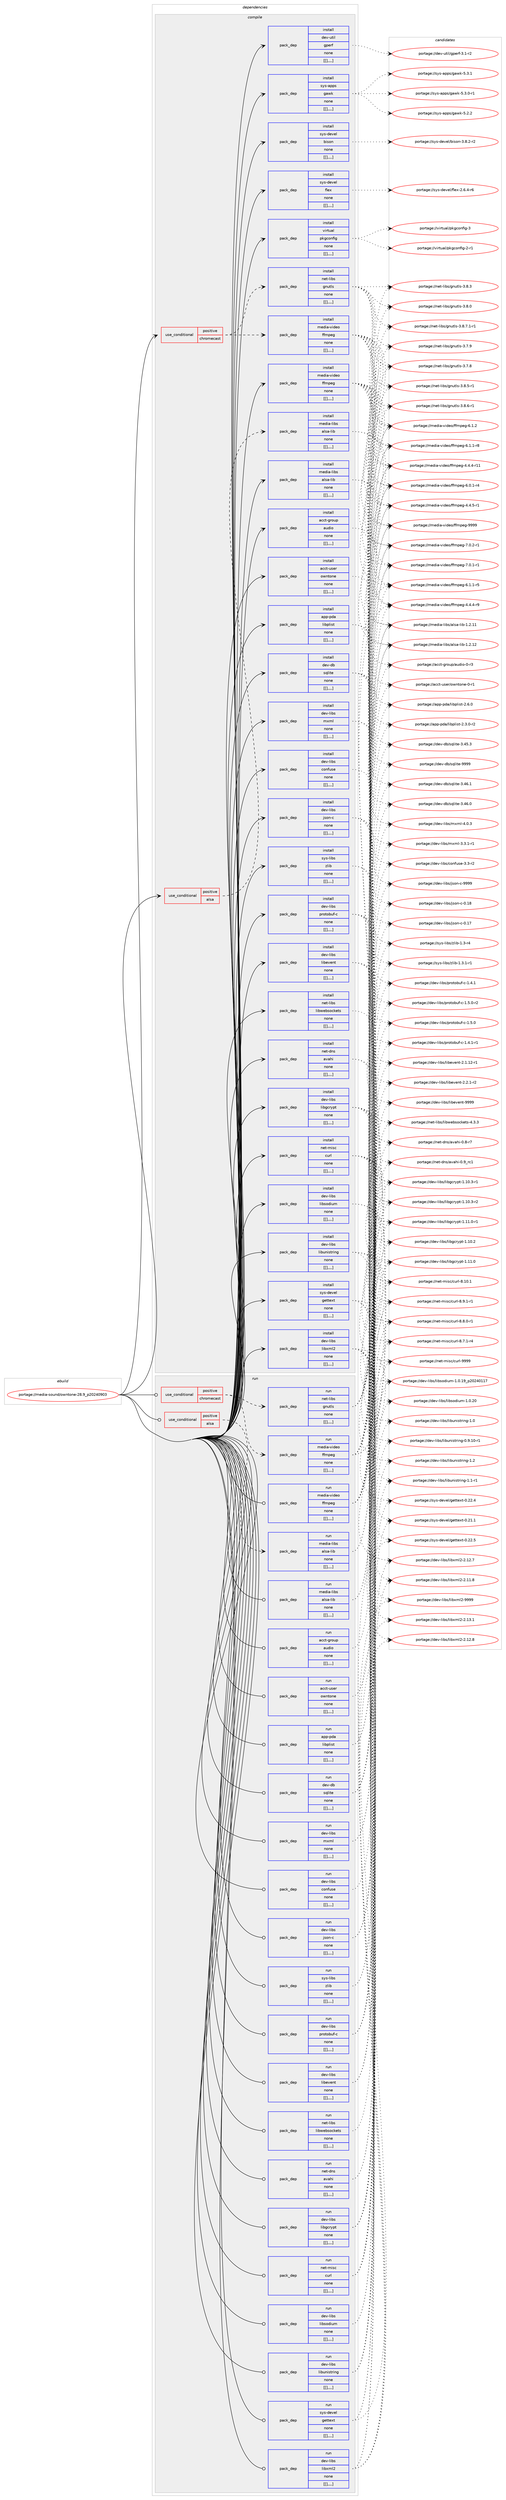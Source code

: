 digraph prolog {

# *************
# Graph options
# *************

newrank=true;
concentrate=true;
compound=true;
graph [rankdir=LR,fontname=Helvetica,fontsize=10,ranksep=1.5];#, ranksep=2.5, nodesep=0.2];
edge  [arrowhead=vee];
node  [fontname=Helvetica,fontsize=10];

# **********
# The ebuild
# **********

subgraph cluster_leftcol {
color=gray;
label=<<i>ebuild</i>>;
id [label="portage://media-sound/owntone-28.9_p20240903", color=red, width=4, href="../media-sound/owntone-28.9_p20240903.svg"];
}

# ****************
# The dependencies
# ****************

subgraph cluster_midcol {
color=gray;
label=<<i>dependencies</i>>;
subgraph cluster_compile {
fillcolor="#eeeeee";
style=filled;
label=<<i>compile</i>>;
subgraph cond86777 {
dependency340855 [label=<<TABLE BORDER="0" CELLBORDER="1" CELLSPACING="0" CELLPADDING="4"><TR><TD ROWSPAN="3" CELLPADDING="10">use_conditional</TD></TR><TR><TD>positive</TD></TR><TR><TD>alsa</TD></TR></TABLE>>, shape=none, color=red];
subgraph pack251339 {
dependency340879 [label=<<TABLE BORDER="0" CELLBORDER="1" CELLSPACING="0" CELLPADDING="4" WIDTH="220"><TR><TD ROWSPAN="6" CELLPADDING="30">pack_dep</TD></TR><TR><TD WIDTH="110">install</TD></TR><TR><TD>media-libs</TD></TR><TR><TD>alsa-lib</TD></TR><TR><TD>none</TD></TR><TR><TD>[[],,,,]</TD></TR></TABLE>>, shape=none, color=blue];
}
dependency340855:e -> dependency340879:w [weight=20,style="dashed",arrowhead="vee"];
}
id:e -> dependency340855:w [weight=20,style="solid",arrowhead="vee"];
subgraph cond86798 {
dependency340938 [label=<<TABLE BORDER="0" CELLBORDER="1" CELLSPACING="0" CELLPADDING="4"><TR><TD ROWSPAN="3" CELLPADDING="10">use_conditional</TD></TR><TR><TD>positive</TD></TR><TR><TD>chromecast</TD></TR></TABLE>>, shape=none, color=red];
subgraph pack251408 {
dependency340961 [label=<<TABLE BORDER="0" CELLBORDER="1" CELLSPACING="0" CELLPADDING="4" WIDTH="220"><TR><TD ROWSPAN="6" CELLPADDING="30">pack_dep</TD></TR><TR><TD WIDTH="110">install</TD></TR><TR><TD>net-libs</TD></TR><TR><TD>gnutls</TD></TR><TR><TD>none</TD></TR><TR><TD>[[],,,,]</TD></TR></TABLE>>, shape=none, color=blue];
}
dependency340938:e -> dependency340961:w [weight=20,style="dashed",arrowhead="vee"];
subgraph pack251411 {
dependency340984 [label=<<TABLE BORDER="0" CELLBORDER="1" CELLSPACING="0" CELLPADDING="4" WIDTH="220"><TR><TD ROWSPAN="6" CELLPADDING="30">pack_dep</TD></TR><TR><TD WIDTH="110">install</TD></TR><TR><TD>media-video</TD></TR><TR><TD>ffmpeg</TD></TR><TR><TD>none</TD></TR><TR><TD>[[],,,,]</TD></TR></TABLE>>, shape=none, color=blue];
}
dependency340938:e -> dependency340984:w [weight=20,style="dashed",arrowhead="vee"];
}
id:e -> dependency340938:w [weight=20,style="solid",arrowhead="vee"];
subgraph pack251430 {
dependency341087 [label=<<TABLE BORDER="0" CELLBORDER="1" CELLSPACING="0" CELLPADDING="4" WIDTH="220"><TR><TD ROWSPAN="6" CELLPADDING="30">pack_dep</TD></TR><TR><TD WIDTH="110">install</TD></TR><TR><TD>acct-group</TD></TR><TR><TD>audio</TD></TR><TR><TD>none</TD></TR><TR><TD>[[],,,,]</TD></TR></TABLE>>, shape=none, color=blue];
}
id:e -> dependency341087:w [weight=20,style="solid",arrowhead="vee"];
subgraph pack251523 {
dependency341111 [label=<<TABLE BORDER="0" CELLBORDER="1" CELLSPACING="0" CELLPADDING="4" WIDTH="220"><TR><TD ROWSPAN="6" CELLPADDING="30">pack_dep</TD></TR><TR><TD WIDTH="110">install</TD></TR><TR><TD>acct-user</TD></TR><TR><TD>owntone</TD></TR><TR><TD>none</TD></TR><TR><TD>[[],,,,]</TD></TR></TABLE>>, shape=none, color=blue];
}
id:e -> dependency341111:w [weight=20,style="solid",arrowhead="vee"];
subgraph pack251540 {
dependency341154 [label=<<TABLE BORDER="0" CELLBORDER="1" CELLSPACING="0" CELLPADDING="4" WIDTH="220"><TR><TD ROWSPAN="6" CELLPADDING="30">pack_dep</TD></TR><TR><TD WIDTH="110">install</TD></TR><TR><TD>app-pda</TD></TR><TR><TD>libplist</TD></TR><TR><TD>none</TD></TR><TR><TD>[[],,,,]</TD></TR></TABLE>>, shape=none, color=blue];
}
id:e -> dependency341154:w [weight=20,style="solid",arrowhead="vee"];
subgraph pack251603 {
dependency341239 [label=<<TABLE BORDER="0" CELLBORDER="1" CELLSPACING="0" CELLPADDING="4" WIDTH="220"><TR><TD ROWSPAN="6" CELLPADDING="30">pack_dep</TD></TR><TR><TD WIDTH="110">install</TD></TR><TR><TD>dev-db</TD></TR><TR><TD>sqlite</TD></TR><TR><TD>none</TD></TR><TR><TD>[[],,,,]</TD></TR></TABLE>>, shape=none, color=blue];
}
id:e -> dependency341239:w [weight=20,style="solid",arrowhead="vee"];
subgraph pack251620 {
dependency341244 [label=<<TABLE BORDER="0" CELLBORDER="1" CELLSPACING="0" CELLPADDING="4" WIDTH="220"><TR><TD ROWSPAN="6" CELLPADDING="30">pack_dep</TD></TR><TR><TD WIDTH="110">install</TD></TR><TR><TD>dev-libs</TD></TR><TR><TD>confuse</TD></TR><TR><TD>none</TD></TR><TR><TD>[[],,,,]</TD></TR></TABLE>>, shape=none, color=blue];
}
id:e -> dependency341244:w [weight=20,style="solid",arrowhead="vee"];
subgraph pack251637 {
dependency341266 [label=<<TABLE BORDER="0" CELLBORDER="1" CELLSPACING="0" CELLPADDING="4" WIDTH="220"><TR><TD ROWSPAN="6" CELLPADDING="30">pack_dep</TD></TR><TR><TD WIDTH="110">install</TD></TR><TR><TD>dev-libs</TD></TR><TR><TD>json-c</TD></TR><TR><TD>none</TD></TR><TR><TD>[[],,,,]</TD></TR></TABLE>>, shape=none, color=blue];
}
id:e -> dependency341266:w [weight=20,style="solid",arrowhead="vee"];
subgraph pack251664 {
dependency341301 [label=<<TABLE BORDER="0" CELLBORDER="1" CELLSPACING="0" CELLPADDING="4" WIDTH="220"><TR><TD ROWSPAN="6" CELLPADDING="30">pack_dep</TD></TR><TR><TD WIDTH="110">install</TD></TR><TR><TD>dev-libs</TD></TR><TR><TD>libevent</TD></TR><TR><TD>none</TD></TR><TR><TD>[[],,,,]</TD></TR></TABLE>>, shape=none, color=blue];
}
id:e -> dependency341301:w [weight=20,style="solid",arrowhead="vee"];
subgraph pack251682 {
dependency341353 [label=<<TABLE BORDER="0" CELLBORDER="1" CELLSPACING="0" CELLPADDING="4" WIDTH="220"><TR><TD ROWSPAN="6" CELLPADDING="30">pack_dep</TD></TR><TR><TD WIDTH="110">install</TD></TR><TR><TD>dev-libs</TD></TR><TR><TD>libgcrypt</TD></TR><TR><TD>none</TD></TR><TR><TD>[[],,,,]</TD></TR></TABLE>>, shape=none, color=blue];
}
id:e -> dependency341353:w [weight=20,style="solid",arrowhead="vee"];
subgraph pack251708 {
dependency341372 [label=<<TABLE BORDER="0" CELLBORDER="1" CELLSPACING="0" CELLPADDING="4" WIDTH="220"><TR><TD ROWSPAN="6" CELLPADDING="30">pack_dep</TD></TR><TR><TD WIDTH="110">install</TD></TR><TR><TD>dev-libs</TD></TR><TR><TD>libsodium</TD></TR><TR><TD>none</TD></TR><TR><TD>[[],,,,]</TD></TR></TABLE>>, shape=none, color=blue];
}
id:e -> dependency341372:w [weight=20,style="solid",arrowhead="vee"];
subgraph pack251739 {
dependency341388 [label=<<TABLE BORDER="0" CELLBORDER="1" CELLSPACING="0" CELLPADDING="4" WIDTH="220"><TR><TD ROWSPAN="6" CELLPADDING="30">pack_dep</TD></TR><TR><TD WIDTH="110">install</TD></TR><TR><TD>dev-libs</TD></TR><TR><TD>libunistring</TD></TR><TR><TD>none</TD></TR><TR><TD>[[],,,,]</TD></TR></TABLE>>, shape=none, color=blue];
}
id:e -> dependency341388:w [weight=20,style="solid",arrowhead="vee"];
subgraph pack251743 {
dependency341391 [label=<<TABLE BORDER="0" CELLBORDER="1" CELLSPACING="0" CELLPADDING="4" WIDTH="220"><TR><TD ROWSPAN="6" CELLPADDING="30">pack_dep</TD></TR><TR><TD WIDTH="110">install</TD></TR><TR><TD>dev-libs</TD></TR><TR><TD>libxml2</TD></TR><TR><TD>none</TD></TR><TR><TD>[[],,,,]</TD></TR></TABLE>>, shape=none, color=blue];
}
id:e -> dependency341391:w [weight=20,style="solid",arrowhead="vee"];
subgraph pack251760 {
dependency341424 [label=<<TABLE BORDER="0" CELLBORDER="1" CELLSPACING="0" CELLPADDING="4" WIDTH="220"><TR><TD ROWSPAN="6" CELLPADDING="30">pack_dep</TD></TR><TR><TD WIDTH="110">install</TD></TR><TR><TD>dev-libs</TD></TR><TR><TD>mxml</TD></TR><TR><TD>none</TD></TR><TR><TD>[[],,,,]</TD></TR></TABLE>>, shape=none, color=blue];
}
id:e -> dependency341424:w [weight=20,style="solid",arrowhead="vee"];
subgraph pack251785 {
dependency341441 [label=<<TABLE BORDER="0" CELLBORDER="1" CELLSPACING="0" CELLPADDING="4" WIDTH="220"><TR><TD ROWSPAN="6" CELLPADDING="30">pack_dep</TD></TR><TR><TD WIDTH="110">install</TD></TR><TR><TD>dev-libs</TD></TR><TR><TD>protobuf-c</TD></TR><TR><TD>none</TD></TR><TR><TD>[[],,,,]</TD></TR></TABLE>>, shape=none, color=blue];
}
id:e -> dependency341441:w [weight=20,style="solid",arrowhead="vee"];
subgraph pack251791 {
dependency341463 [label=<<TABLE BORDER="0" CELLBORDER="1" CELLSPACING="0" CELLPADDING="4" WIDTH="220"><TR><TD ROWSPAN="6" CELLPADDING="30">pack_dep</TD></TR><TR><TD WIDTH="110">install</TD></TR><TR><TD>dev-util</TD></TR><TR><TD>gperf</TD></TR><TR><TD>none</TD></TR><TR><TD>[[],,,,]</TD></TR></TABLE>>, shape=none, color=blue];
}
id:e -> dependency341463:w [weight=20,style="solid",arrowhead="vee"];
subgraph pack251825 {
dependency341498 [label=<<TABLE BORDER="0" CELLBORDER="1" CELLSPACING="0" CELLPADDING="4" WIDTH="220"><TR><TD ROWSPAN="6" CELLPADDING="30">pack_dep</TD></TR><TR><TD WIDTH="110">install</TD></TR><TR><TD>media-libs</TD></TR><TR><TD>alsa-lib</TD></TR><TR><TD>none</TD></TR><TR><TD>[[],,,,]</TD></TR></TABLE>>, shape=none, color=blue];
}
id:e -> dependency341498:w [weight=20,style="solid",arrowhead="vee"];
subgraph pack251837 {
dependency341514 [label=<<TABLE BORDER="0" CELLBORDER="1" CELLSPACING="0" CELLPADDING="4" WIDTH="220"><TR><TD ROWSPAN="6" CELLPADDING="30">pack_dep</TD></TR><TR><TD WIDTH="110">install</TD></TR><TR><TD>media-video</TD></TR><TR><TD>ffmpeg</TD></TR><TR><TD>none</TD></TR><TR><TD>[[],,,,]</TD></TR></TABLE>>, shape=none, color=blue];
}
id:e -> dependency341514:w [weight=20,style="solid",arrowhead="vee"];
subgraph pack251883 {
dependency341603 [label=<<TABLE BORDER="0" CELLBORDER="1" CELLSPACING="0" CELLPADDING="4" WIDTH="220"><TR><TD ROWSPAN="6" CELLPADDING="30">pack_dep</TD></TR><TR><TD WIDTH="110">install</TD></TR><TR><TD>net-dns</TD></TR><TR><TD>avahi</TD></TR><TR><TD>none</TD></TR><TR><TD>[[],,,,]</TD></TR></TABLE>>, shape=none, color=blue];
}
id:e -> dependency341603:w [weight=20,style="solid",arrowhead="vee"];
subgraph pack251920 {
dependency341639 [label=<<TABLE BORDER="0" CELLBORDER="1" CELLSPACING="0" CELLPADDING="4" WIDTH="220"><TR><TD ROWSPAN="6" CELLPADDING="30">pack_dep</TD></TR><TR><TD WIDTH="110">install</TD></TR><TR><TD>net-libs</TD></TR><TR><TD>libwebsockets</TD></TR><TR><TD>none</TD></TR><TR><TD>[[],,,,]</TD></TR></TABLE>>, shape=none, color=blue];
}
id:e -> dependency341639:w [weight=20,style="solid",arrowhead="vee"];
subgraph pack251936 {
dependency341655 [label=<<TABLE BORDER="0" CELLBORDER="1" CELLSPACING="0" CELLPADDING="4" WIDTH="220"><TR><TD ROWSPAN="6" CELLPADDING="30">pack_dep</TD></TR><TR><TD WIDTH="110">install</TD></TR><TR><TD>net-misc</TD></TR><TR><TD>curl</TD></TR><TR><TD>none</TD></TR><TR><TD>[[],,,,]</TD></TR></TABLE>>, shape=none, color=blue];
}
id:e -> dependency341655:w [weight=20,style="solid",arrowhead="vee"];
subgraph pack251954 {
dependency341677 [label=<<TABLE BORDER="0" CELLBORDER="1" CELLSPACING="0" CELLPADDING="4" WIDTH="220"><TR><TD ROWSPAN="6" CELLPADDING="30">pack_dep</TD></TR><TR><TD WIDTH="110">install</TD></TR><TR><TD>sys-apps</TD></TR><TR><TD>gawk</TD></TR><TR><TD>none</TD></TR><TR><TD>[[],,,,]</TD></TR></TABLE>>, shape=none, color=blue];
}
id:e -> dependency341677:w [weight=20,style="solid",arrowhead="vee"];
subgraph pack251968 {
dependency341680 [label=<<TABLE BORDER="0" CELLBORDER="1" CELLSPACING="0" CELLPADDING="4" WIDTH="220"><TR><TD ROWSPAN="6" CELLPADDING="30">pack_dep</TD></TR><TR><TD WIDTH="110">install</TD></TR><TR><TD>sys-devel</TD></TR><TR><TD>bison</TD></TR><TR><TD>none</TD></TR><TR><TD>[[],,,,]</TD></TR></TABLE>>, shape=none, color=blue];
}
id:e -> dependency341680:w [weight=20,style="solid",arrowhead="vee"];
subgraph pack251972 {
dependency341719 [label=<<TABLE BORDER="0" CELLBORDER="1" CELLSPACING="0" CELLPADDING="4" WIDTH="220"><TR><TD ROWSPAN="6" CELLPADDING="30">pack_dep</TD></TR><TR><TD WIDTH="110">install</TD></TR><TR><TD>sys-devel</TD></TR><TR><TD>flex</TD></TR><TR><TD>none</TD></TR><TR><TD>[[],,,,]</TD></TR></TABLE>>, shape=none, color=blue];
}
id:e -> dependency341719:w [weight=20,style="solid",arrowhead="vee"];
subgraph pack252027 {
dependency341769 [label=<<TABLE BORDER="0" CELLBORDER="1" CELLSPACING="0" CELLPADDING="4" WIDTH="220"><TR><TD ROWSPAN="6" CELLPADDING="30">pack_dep</TD></TR><TR><TD WIDTH="110">install</TD></TR><TR><TD>sys-devel</TD></TR><TR><TD>gettext</TD></TR><TR><TD>none</TD></TR><TR><TD>[[],,,,]</TD></TR></TABLE>>, shape=none, color=blue];
}
id:e -> dependency341769:w [weight=20,style="solid",arrowhead="vee"];
subgraph pack252042 {
dependency341791 [label=<<TABLE BORDER="0" CELLBORDER="1" CELLSPACING="0" CELLPADDING="4" WIDTH="220"><TR><TD ROWSPAN="6" CELLPADDING="30">pack_dep</TD></TR><TR><TD WIDTH="110">install</TD></TR><TR><TD>sys-libs</TD></TR><TR><TD>zlib</TD></TR><TR><TD>none</TD></TR><TR><TD>[[],,,,]</TD></TR></TABLE>>, shape=none, color=blue];
}
id:e -> dependency341791:w [weight=20,style="solid",arrowhead="vee"];
subgraph pack252079 {
dependency341879 [label=<<TABLE BORDER="0" CELLBORDER="1" CELLSPACING="0" CELLPADDING="4" WIDTH="220"><TR><TD ROWSPAN="6" CELLPADDING="30">pack_dep</TD></TR><TR><TD WIDTH="110">install</TD></TR><TR><TD>virtual</TD></TR><TR><TD>pkgconfig</TD></TR><TR><TD>none</TD></TR><TR><TD>[[],,,,]</TD></TR></TABLE>>, shape=none, color=blue];
}
id:e -> dependency341879:w [weight=20,style="solid",arrowhead="vee"];
}
subgraph cluster_compileandrun {
fillcolor="#eeeeee";
style=filled;
label=<<i>compile and run</i>>;
}
subgraph cluster_run {
fillcolor="#eeeeee";
style=filled;
label=<<i>run</i>>;
subgraph cond87006 {
dependency341900 [label=<<TABLE BORDER="0" CELLBORDER="1" CELLSPACING="0" CELLPADDING="4"><TR><TD ROWSPAN="3" CELLPADDING="10">use_conditional</TD></TR><TR><TD>positive</TD></TR><TR><TD>alsa</TD></TR></TABLE>>, shape=none, color=red];
subgraph pack252130 {
dependency341924 [label=<<TABLE BORDER="0" CELLBORDER="1" CELLSPACING="0" CELLPADDING="4" WIDTH="220"><TR><TD ROWSPAN="6" CELLPADDING="30">pack_dep</TD></TR><TR><TD WIDTH="110">run</TD></TR><TR><TD>media-libs</TD></TR><TR><TD>alsa-lib</TD></TR><TR><TD>none</TD></TR><TR><TD>[[],,,,]</TD></TR></TABLE>>, shape=none, color=blue];
}
dependency341900:e -> dependency341924:w [weight=20,style="dashed",arrowhead="vee"];
}
id:e -> dependency341900:w [weight=20,style="solid",arrowhead="odot"];
subgraph cond87018 {
dependency341931 [label=<<TABLE BORDER="0" CELLBORDER="1" CELLSPACING="0" CELLPADDING="4"><TR><TD ROWSPAN="3" CELLPADDING="10">use_conditional</TD></TR><TR><TD>positive</TD></TR><TR><TD>chromecast</TD></TR></TABLE>>, shape=none, color=red];
subgraph pack252150 {
dependency341934 [label=<<TABLE BORDER="0" CELLBORDER="1" CELLSPACING="0" CELLPADDING="4" WIDTH="220"><TR><TD ROWSPAN="6" CELLPADDING="30">pack_dep</TD></TR><TR><TD WIDTH="110">run</TD></TR><TR><TD>net-libs</TD></TR><TR><TD>gnutls</TD></TR><TR><TD>none</TD></TR><TR><TD>[[],,,,]</TD></TR></TABLE>>, shape=none, color=blue];
}
dependency341931:e -> dependency341934:w [weight=20,style="dashed",arrowhead="vee"];
subgraph pack252170 {
dependency341973 [label=<<TABLE BORDER="0" CELLBORDER="1" CELLSPACING="0" CELLPADDING="4" WIDTH="220"><TR><TD ROWSPAN="6" CELLPADDING="30">pack_dep</TD></TR><TR><TD WIDTH="110">run</TD></TR><TR><TD>media-video</TD></TR><TR><TD>ffmpeg</TD></TR><TR><TD>none</TD></TR><TR><TD>[[],,,,]</TD></TR></TABLE>>, shape=none, color=blue];
}
dependency341931:e -> dependency341973:w [weight=20,style="dashed",arrowhead="vee"];
}
id:e -> dependency341931:w [weight=20,style="solid",arrowhead="odot"];
subgraph pack252225 {
dependency342043 [label=<<TABLE BORDER="0" CELLBORDER="1" CELLSPACING="0" CELLPADDING="4" WIDTH="220"><TR><TD ROWSPAN="6" CELLPADDING="30">pack_dep</TD></TR><TR><TD WIDTH="110">run</TD></TR><TR><TD>acct-group</TD></TR><TR><TD>audio</TD></TR><TR><TD>none</TD></TR><TR><TD>[[],,,,]</TD></TR></TABLE>>, shape=none, color=blue];
}
id:e -> dependency342043:w [weight=20,style="solid",arrowhead="odot"];
subgraph pack252278 {
dependency342087 [label=<<TABLE BORDER="0" CELLBORDER="1" CELLSPACING="0" CELLPADDING="4" WIDTH="220"><TR><TD ROWSPAN="6" CELLPADDING="30">pack_dep</TD></TR><TR><TD WIDTH="110">run</TD></TR><TR><TD>acct-user</TD></TR><TR><TD>owntone</TD></TR><TR><TD>none</TD></TR><TR><TD>[[],,,,]</TD></TR></TABLE>>, shape=none, color=blue];
}
id:e -> dependency342087:w [weight=20,style="solid",arrowhead="odot"];
subgraph pack252297 {
dependency342108 [label=<<TABLE BORDER="0" CELLBORDER="1" CELLSPACING="0" CELLPADDING="4" WIDTH="220"><TR><TD ROWSPAN="6" CELLPADDING="30">pack_dep</TD></TR><TR><TD WIDTH="110">run</TD></TR><TR><TD>app-pda</TD></TR><TR><TD>libplist</TD></TR><TR><TD>none</TD></TR><TR><TD>[[],,,,]</TD></TR></TABLE>>, shape=none, color=blue];
}
id:e -> dependency342108:w [weight=20,style="solid",arrowhead="odot"];
subgraph pack252298 {
dependency342152 [label=<<TABLE BORDER="0" CELLBORDER="1" CELLSPACING="0" CELLPADDING="4" WIDTH="220"><TR><TD ROWSPAN="6" CELLPADDING="30">pack_dep</TD></TR><TR><TD WIDTH="110">run</TD></TR><TR><TD>dev-db</TD></TR><TR><TD>sqlite</TD></TR><TR><TD>none</TD></TR><TR><TD>[[],,,,]</TD></TR></TABLE>>, shape=none, color=blue];
}
id:e -> dependency342152:w [weight=20,style="solid",arrowhead="odot"];
subgraph pack252380 {
dependency342242 [label=<<TABLE BORDER="0" CELLBORDER="1" CELLSPACING="0" CELLPADDING="4" WIDTH="220"><TR><TD ROWSPAN="6" CELLPADDING="30">pack_dep</TD></TR><TR><TD WIDTH="110">run</TD></TR><TR><TD>dev-libs</TD></TR><TR><TD>confuse</TD></TR><TR><TD>none</TD></TR><TR><TD>[[],,,,]</TD></TR></TABLE>>, shape=none, color=blue];
}
id:e -> dependency342242:w [weight=20,style="solid",arrowhead="odot"];
subgraph pack252393 {
dependency342283 [label=<<TABLE BORDER="0" CELLBORDER="1" CELLSPACING="0" CELLPADDING="4" WIDTH="220"><TR><TD ROWSPAN="6" CELLPADDING="30">pack_dep</TD></TR><TR><TD WIDTH="110">run</TD></TR><TR><TD>dev-libs</TD></TR><TR><TD>json-c</TD></TR><TR><TD>none</TD></TR><TR><TD>[[],,,,]</TD></TR></TABLE>>, shape=none, color=blue];
}
id:e -> dependency342283:w [weight=20,style="solid",arrowhead="odot"];
subgraph pack252436 {
dependency342308 [label=<<TABLE BORDER="0" CELLBORDER="1" CELLSPACING="0" CELLPADDING="4" WIDTH="220"><TR><TD ROWSPAN="6" CELLPADDING="30">pack_dep</TD></TR><TR><TD WIDTH="110">run</TD></TR><TR><TD>dev-libs</TD></TR><TR><TD>libevent</TD></TR><TR><TD>none</TD></TR><TR><TD>[[],,,,]</TD></TR></TABLE>>, shape=none, color=blue];
}
id:e -> dependency342308:w [weight=20,style="solid",arrowhead="odot"];
subgraph pack252439 {
dependency342353 [label=<<TABLE BORDER="0" CELLBORDER="1" CELLSPACING="0" CELLPADDING="4" WIDTH="220"><TR><TD ROWSPAN="6" CELLPADDING="30">pack_dep</TD></TR><TR><TD WIDTH="110">run</TD></TR><TR><TD>dev-libs</TD></TR><TR><TD>libgcrypt</TD></TR><TR><TD>none</TD></TR><TR><TD>[[],,,,]</TD></TR></TABLE>>, shape=none, color=blue];
}
id:e -> dependency342353:w [weight=20,style="solid",arrowhead="odot"];
subgraph pack252474 {
dependency342357 [label=<<TABLE BORDER="0" CELLBORDER="1" CELLSPACING="0" CELLPADDING="4" WIDTH="220"><TR><TD ROWSPAN="6" CELLPADDING="30">pack_dep</TD></TR><TR><TD WIDTH="110">run</TD></TR><TR><TD>dev-libs</TD></TR><TR><TD>libsodium</TD></TR><TR><TD>none</TD></TR><TR><TD>[[],,,,]</TD></TR></TABLE>>, shape=none, color=blue];
}
id:e -> dependency342357:w [weight=20,style="solid",arrowhead="odot"];
subgraph pack252520 {
dependency342440 [label=<<TABLE BORDER="0" CELLBORDER="1" CELLSPACING="0" CELLPADDING="4" WIDTH="220"><TR><TD ROWSPAN="6" CELLPADDING="30">pack_dep</TD></TR><TR><TD WIDTH="110">run</TD></TR><TR><TD>dev-libs</TD></TR><TR><TD>libunistring</TD></TR><TR><TD>none</TD></TR><TR><TD>[[],,,,]</TD></TR></TABLE>>, shape=none, color=blue];
}
id:e -> dependency342440:w [weight=20,style="solid",arrowhead="odot"];
subgraph pack252541 {
dependency342489 [label=<<TABLE BORDER="0" CELLBORDER="1" CELLSPACING="0" CELLPADDING="4" WIDTH="220"><TR><TD ROWSPAN="6" CELLPADDING="30">pack_dep</TD></TR><TR><TD WIDTH="110">run</TD></TR><TR><TD>dev-libs</TD></TR><TR><TD>libxml2</TD></TR><TR><TD>none</TD></TR><TR><TD>[[],,,,]</TD></TR></TABLE>>, shape=none, color=blue];
}
id:e -> dependency342489:w [weight=20,style="solid",arrowhead="odot"];
subgraph pack252588 {
dependency342516 [label=<<TABLE BORDER="0" CELLBORDER="1" CELLSPACING="0" CELLPADDING="4" WIDTH="220"><TR><TD ROWSPAN="6" CELLPADDING="30">pack_dep</TD></TR><TR><TD WIDTH="110">run</TD></TR><TR><TD>dev-libs</TD></TR><TR><TD>mxml</TD></TR><TR><TD>none</TD></TR><TR><TD>[[],,,,]</TD></TR></TABLE>>, shape=none, color=blue];
}
id:e -> dependency342516:w [weight=20,style="solid",arrowhead="odot"];
subgraph pack252626 {
dependency342587 [label=<<TABLE BORDER="0" CELLBORDER="1" CELLSPACING="0" CELLPADDING="4" WIDTH="220"><TR><TD ROWSPAN="6" CELLPADDING="30">pack_dep</TD></TR><TR><TD WIDTH="110">run</TD></TR><TR><TD>dev-libs</TD></TR><TR><TD>protobuf-c</TD></TR><TR><TD>none</TD></TR><TR><TD>[[],,,,]</TD></TR></TABLE>>, shape=none, color=blue];
}
id:e -> dependency342587:w [weight=20,style="solid",arrowhead="odot"];
subgraph pack252644 {
dependency342636 [label=<<TABLE BORDER="0" CELLBORDER="1" CELLSPACING="0" CELLPADDING="4" WIDTH="220"><TR><TD ROWSPAN="6" CELLPADDING="30">pack_dep</TD></TR><TR><TD WIDTH="110">run</TD></TR><TR><TD>media-libs</TD></TR><TR><TD>alsa-lib</TD></TR><TR><TD>none</TD></TR><TR><TD>[[],,,,]</TD></TR></TABLE>>, shape=none, color=blue];
}
id:e -> dependency342636:w [weight=20,style="solid",arrowhead="odot"];
subgraph pack252713 {
dependency342700 [label=<<TABLE BORDER="0" CELLBORDER="1" CELLSPACING="0" CELLPADDING="4" WIDTH="220"><TR><TD ROWSPAN="6" CELLPADDING="30">pack_dep</TD></TR><TR><TD WIDTH="110">run</TD></TR><TR><TD>media-video</TD></TR><TR><TD>ffmpeg</TD></TR><TR><TD>none</TD></TR><TR><TD>[[],,,,]</TD></TR></TABLE>>, shape=none, color=blue];
}
id:e -> dependency342700:w [weight=20,style="solid",arrowhead="odot"];
subgraph pack252717 {
dependency342786 [label=<<TABLE BORDER="0" CELLBORDER="1" CELLSPACING="0" CELLPADDING="4" WIDTH="220"><TR><TD ROWSPAN="6" CELLPADDING="30">pack_dep</TD></TR><TR><TD WIDTH="110">run</TD></TR><TR><TD>net-dns</TD></TR><TR><TD>avahi</TD></TR><TR><TD>none</TD></TR><TR><TD>[[],,,,]</TD></TR></TABLE>>, shape=none, color=blue];
}
id:e -> dependency342786:w [weight=20,style="solid",arrowhead="odot"];
subgraph pack252779 {
dependency342793 [label=<<TABLE BORDER="0" CELLBORDER="1" CELLSPACING="0" CELLPADDING="4" WIDTH="220"><TR><TD ROWSPAN="6" CELLPADDING="30">pack_dep</TD></TR><TR><TD WIDTH="110">run</TD></TR><TR><TD>net-libs</TD></TR><TR><TD>libwebsockets</TD></TR><TR><TD>none</TD></TR><TR><TD>[[],,,,]</TD></TR></TABLE>>, shape=none, color=blue];
}
id:e -> dependency342793:w [weight=20,style="solid",arrowhead="odot"];
subgraph pack252801 {
dependency342815 [label=<<TABLE BORDER="0" CELLBORDER="1" CELLSPACING="0" CELLPADDING="4" WIDTH="220"><TR><TD ROWSPAN="6" CELLPADDING="30">pack_dep</TD></TR><TR><TD WIDTH="110">run</TD></TR><TR><TD>net-misc</TD></TR><TR><TD>curl</TD></TR><TR><TD>none</TD></TR><TR><TD>[[],,,,]</TD></TR></TABLE>>, shape=none, color=blue];
}
id:e -> dependency342815:w [weight=20,style="solid",arrowhead="odot"];
subgraph pack252817 {
dependency342858 [label=<<TABLE BORDER="0" CELLBORDER="1" CELLSPACING="0" CELLPADDING="4" WIDTH="220"><TR><TD ROWSPAN="6" CELLPADDING="30">pack_dep</TD></TR><TR><TD WIDTH="110">run</TD></TR><TR><TD>sys-devel</TD></TR><TR><TD>gettext</TD></TR><TR><TD>none</TD></TR><TR><TD>[[],,,,]</TD></TR></TABLE>>, shape=none, color=blue];
}
id:e -> dependency342858:w [weight=20,style="solid",arrowhead="odot"];
subgraph pack252833 {
dependency342863 [label=<<TABLE BORDER="0" CELLBORDER="1" CELLSPACING="0" CELLPADDING="4" WIDTH="220"><TR><TD ROWSPAN="6" CELLPADDING="30">pack_dep</TD></TR><TR><TD WIDTH="110">run</TD></TR><TR><TD>sys-libs</TD></TR><TR><TD>zlib</TD></TR><TR><TD>none</TD></TR><TR><TD>[[],,,,]</TD></TR></TABLE>>, shape=none, color=blue];
}
id:e -> dependency342863:w [weight=20,style="solid",arrowhead="odot"];
}
}

# **************
# The candidates
# **************

subgraph cluster_choices {
rank=same;
color=gray;
label=<<i>candidates</i>>;

subgraph choice251865 {
color=black;
nodesep=1;
choice109101100105974510810598115479710811597451081059845494650464950 [label="portage://media-libs/alsa-lib-1.2.12", color=red, width=4,href="../media-libs/alsa-lib-1.2.12.svg"];
choice109101100105974510810598115479710811597451081059845494650464949 [label="portage://media-libs/alsa-lib-1.2.11", color=red, width=4,href="../media-libs/alsa-lib-1.2.11.svg"];
dependency340879:e -> choice109101100105974510810598115479710811597451081059845494650464950:w [style=dotted,weight="100"];
dependency340879:e -> choice109101100105974510810598115479710811597451081059845494650464949:w [style=dotted,weight="100"];
}
subgraph choice251891 {
color=black;
nodesep=1;
choice11010111645108105981154710311011711610811545514656465546494511449 [label="portage://net-libs/gnutls-3.8.7.1-r1", color=red, width=4,href="../net-libs/gnutls-3.8.7.1-r1.svg"];
choice1101011164510810598115471031101171161081154551465646544511449 [label="portage://net-libs/gnutls-3.8.6-r1", color=red, width=4,href="../net-libs/gnutls-3.8.6-r1.svg"];
choice1101011164510810598115471031101171161081154551465646534511449 [label="portage://net-libs/gnutls-3.8.5-r1", color=red, width=4,href="../net-libs/gnutls-3.8.5-r1.svg"];
choice110101116451081059811547103110117116108115455146564651 [label="portage://net-libs/gnutls-3.8.3", color=red, width=4,href="../net-libs/gnutls-3.8.3.svg"];
choice110101116451081059811547103110117116108115455146564648 [label="portage://net-libs/gnutls-3.8.0", color=red, width=4,href="../net-libs/gnutls-3.8.0.svg"];
choice110101116451081059811547103110117116108115455146554657 [label="portage://net-libs/gnutls-3.7.9", color=red, width=4,href="../net-libs/gnutls-3.7.9.svg"];
choice110101116451081059811547103110117116108115455146554656 [label="portage://net-libs/gnutls-3.7.8", color=red, width=4,href="../net-libs/gnutls-3.7.8.svg"];
dependency340961:e -> choice11010111645108105981154710311011711610811545514656465546494511449:w [style=dotted,weight="100"];
dependency340961:e -> choice1101011164510810598115471031101171161081154551465646544511449:w [style=dotted,weight="100"];
dependency340961:e -> choice1101011164510810598115471031101171161081154551465646534511449:w [style=dotted,weight="100"];
dependency340961:e -> choice110101116451081059811547103110117116108115455146564651:w [style=dotted,weight="100"];
dependency340961:e -> choice110101116451081059811547103110117116108115455146564648:w [style=dotted,weight="100"];
dependency340961:e -> choice110101116451081059811547103110117116108115455146554657:w [style=dotted,weight="100"];
dependency340961:e -> choice110101116451081059811547103110117116108115455146554656:w [style=dotted,weight="100"];
}
subgraph choice251896 {
color=black;
nodesep=1;
choice1091011001059745118105100101111471021021091121011034557575757 [label="portage://media-video/ffmpeg-9999", color=red, width=4,href="../media-video/ffmpeg-9999.svg"];
choice1091011001059745118105100101111471021021091121011034555464846504511449 [label="portage://media-video/ffmpeg-7.0.2-r1", color=red, width=4,href="../media-video/ffmpeg-7.0.2-r1.svg"];
choice1091011001059745118105100101111471021021091121011034555464846494511449 [label="portage://media-video/ffmpeg-7.0.1-r1", color=red, width=4,href="../media-video/ffmpeg-7.0.1-r1.svg"];
choice109101100105974511810510010111147102102109112101103455446494650 [label="portage://media-video/ffmpeg-6.1.2", color=red, width=4,href="../media-video/ffmpeg-6.1.2.svg"];
choice1091011001059745118105100101111471021021091121011034554464946494511456 [label="portage://media-video/ffmpeg-6.1.1-r8", color=red, width=4,href="../media-video/ffmpeg-6.1.1-r8.svg"];
choice1091011001059745118105100101111471021021091121011034554464946494511453 [label="portage://media-video/ffmpeg-6.1.1-r5", color=red, width=4,href="../media-video/ffmpeg-6.1.1-r5.svg"];
choice1091011001059745118105100101111471021021091121011034554464846494511452 [label="portage://media-video/ffmpeg-6.0.1-r4", color=red, width=4,href="../media-video/ffmpeg-6.0.1-r4.svg"];
choice1091011001059745118105100101111471021021091121011034552465246534511449 [label="portage://media-video/ffmpeg-4.4.5-r1", color=red, width=4,href="../media-video/ffmpeg-4.4.5-r1.svg"];
choice1091011001059745118105100101111471021021091121011034552465246524511457 [label="portage://media-video/ffmpeg-4.4.4-r9", color=red, width=4,href="../media-video/ffmpeg-4.4.4-r9.svg"];
choice109101100105974511810510010111147102102109112101103455246524652451144949 [label="portage://media-video/ffmpeg-4.4.4-r11", color=red, width=4,href="../media-video/ffmpeg-4.4.4-r11.svg"];
dependency340984:e -> choice1091011001059745118105100101111471021021091121011034557575757:w [style=dotted,weight="100"];
dependency340984:e -> choice1091011001059745118105100101111471021021091121011034555464846504511449:w [style=dotted,weight="100"];
dependency340984:e -> choice1091011001059745118105100101111471021021091121011034555464846494511449:w [style=dotted,weight="100"];
dependency340984:e -> choice109101100105974511810510010111147102102109112101103455446494650:w [style=dotted,weight="100"];
dependency340984:e -> choice1091011001059745118105100101111471021021091121011034554464946494511456:w [style=dotted,weight="100"];
dependency340984:e -> choice1091011001059745118105100101111471021021091121011034554464946494511453:w [style=dotted,weight="100"];
dependency340984:e -> choice1091011001059745118105100101111471021021091121011034554464846494511452:w [style=dotted,weight="100"];
dependency340984:e -> choice1091011001059745118105100101111471021021091121011034552465246534511449:w [style=dotted,weight="100"];
dependency340984:e -> choice1091011001059745118105100101111471021021091121011034552465246524511457:w [style=dotted,weight="100"];
dependency340984:e -> choice109101100105974511810510010111147102102109112101103455246524652451144949:w [style=dotted,weight="100"];
}
subgraph choice251925 {
color=black;
nodesep=1;
choice97999911645103114111117112479711710010511145484511451 [label="portage://acct-group/audio-0-r3", color=red, width=4,href="../acct-group/audio-0-r3.svg"];
dependency341087:e -> choice97999911645103114111117112479711710010511145484511451:w [style=dotted,weight="100"];
}
subgraph choice251926 {
color=black;
nodesep=1;
choice979999116451171151011144711111911011611111010145484511449 [label="portage://acct-user/owntone-0-r1", color=red, width=4,href="../acct-user/owntone-0-r1.svg"];
dependency341111:e -> choice979999116451171151011144711111911011611111010145484511449:w [style=dotted,weight="100"];
}
subgraph choice251940 {
color=black;
nodesep=1;
choice9711211245112100974710810598112108105115116455046544648 [label="portage://app-pda/libplist-2.6.0", color=red, width=4,href="../app-pda/libplist-2.6.0.svg"];
choice97112112451121009747108105981121081051151164550465146484511450 [label="portage://app-pda/libplist-2.3.0-r2", color=red, width=4,href="../app-pda/libplist-2.3.0-r2.svg"];
dependency341154:e -> choice9711211245112100974710810598112108105115116455046544648:w [style=dotted,weight="100"];
dependency341154:e -> choice97112112451121009747108105981121081051151164550465146484511450:w [style=dotted,weight="100"];
}
subgraph choice251943 {
color=black;
nodesep=1;
choice1001011184510098471151131081051161014557575757 [label="portage://dev-db/sqlite-9999", color=red, width=4,href="../dev-db/sqlite-9999.svg"];
choice10010111845100984711511310810511610145514652544649 [label="portage://dev-db/sqlite-3.46.1", color=red, width=4,href="../dev-db/sqlite-3.46.1.svg"];
choice10010111845100984711511310810511610145514652544648 [label="portage://dev-db/sqlite-3.46.0", color=red, width=4,href="../dev-db/sqlite-3.46.0.svg"];
choice10010111845100984711511310810511610145514652534651 [label="portage://dev-db/sqlite-3.45.3", color=red, width=4,href="../dev-db/sqlite-3.45.3.svg"];
dependency341239:e -> choice1001011184510098471151131081051161014557575757:w [style=dotted,weight="100"];
dependency341239:e -> choice10010111845100984711511310810511610145514652544649:w [style=dotted,weight="100"];
dependency341239:e -> choice10010111845100984711511310810511610145514652544648:w [style=dotted,weight="100"];
dependency341239:e -> choice10010111845100984711511310810511610145514652534651:w [style=dotted,weight="100"];
}
subgraph choice251944 {
color=black;
nodesep=1;
choice10010111845108105981154799111110102117115101455146514511450 [label="portage://dev-libs/confuse-3.3-r2", color=red, width=4,href="../dev-libs/confuse-3.3-r2.svg"];
dependency341244:e -> choice10010111845108105981154799111110102117115101455146514511450:w [style=dotted,weight="100"];
}
subgraph choice251945 {
color=black;
nodesep=1;
choice10010111845108105981154710611511111045994557575757 [label="portage://dev-libs/json-c-9999", color=red, width=4,href="../dev-libs/json-c-9999.svg"];
choice10010111845108105981154710611511111045994548464956 [label="portage://dev-libs/json-c-0.18", color=red, width=4,href="../dev-libs/json-c-0.18.svg"];
choice10010111845108105981154710611511111045994548464955 [label="portage://dev-libs/json-c-0.17", color=red, width=4,href="../dev-libs/json-c-0.17.svg"];
dependency341266:e -> choice10010111845108105981154710611511111045994557575757:w [style=dotted,weight="100"];
dependency341266:e -> choice10010111845108105981154710611511111045994548464956:w [style=dotted,weight="100"];
dependency341266:e -> choice10010111845108105981154710611511111045994548464955:w [style=dotted,weight="100"];
}
subgraph choice251984 {
color=black;
nodesep=1;
choice100101118451081059811547108105981011181011101164557575757 [label="portage://dev-libs/libevent-9999", color=red, width=4,href="../dev-libs/libevent-9999.svg"];
choice100101118451081059811547108105981011181011101164550465046494511450 [label="portage://dev-libs/libevent-2.2.1-r2", color=red, width=4,href="../dev-libs/libevent-2.2.1-r2.svg"];
choice10010111845108105981154710810598101118101110116455046494649504511449 [label="portage://dev-libs/libevent-2.1.12-r1", color=red, width=4,href="../dev-libs/libevent-2.1.12-r1.svg"];
dependency341301:e -> choice100101118451081059811547108105981011181011101164557575757:w [style=dotted,weight="100"];
dependency341301:e -> choice100101118451081059811547108105981011181011101164550465046494511450:w [style=dotted,weight="100"];
dependency341301:e -> choice10010111845108105981154710810598101118101110116455046494649504511449:w [style=dotted,weight="100"];
}
subgraph choice252011 {
color=black;
nodesep=1;
choice1001011184510810598115471081059810399114121112116454946494946484511449 [label="portage://dev-libs/libgcrypt-1.11.0-r1", color=red, width=4,href="../dev-libs/libgcrypt-1.11.0-r1.svg"];
choice100101118451081059811547108105981039911412111211645494649494648 [label="portage://dev-libs/libgcrypt-1.11.0", color=red, width=4,href="../dev-libs/libgcrypt-1.11.0.svg"];
choice1001011184510810598115471081059810399114121112116454946494846514511450 [label="portage://dev-libs/libgcrypt-1.10.3-r2", color=red, width=4,href="../dev-libs/libgcrypt-1.10.3-r2.svg"];
choice1001011184510810598115471081059810399114121112116454946494846514511449 [label="portage://dev-libs/libgcrypt-1.10.3-r1", color=red, width=4,href="../dev-libs/libgcrypt-1.10.3-r1.svg"];
choice100101118451081059811547108105981039911412111211645494649484650 [label="portage://dev-libs/libgcrypt-1.10.2", color=red, width=4,href="../dev-libs/libgcrypt-1.10.2.svg"];
dependency341353:e -> choice1001011184510810598115471081059810399114121112116454946494946484511449:w [style=dotted,weight="100"];
dependency341353:e -> choice100101118451081059811547108105981039911412111211645494649494648:w [style=dotted,weight="100"];
dependency341353:e -> choice1001011184510810598115471081059810399114121112116454946494846514511450:w [style=dotted,weight="100"];
dependency341353:e -> choice1001011184510810598115471081059810399114121112116454946494846514511449:w [style=dotted,weight="100"];
dependency341353:e -> choice100101118451081059811547108105981039911412111211645494649484650:w [style=dotted,weight="100"];
}
subgraph choice252037 {
color=black;
nodesep=1;
choice1001011184510810598115471081059811511110010511710945494648465048 [label="portage://dev-libs/libsodium-1.0.20", color=red, width=4,href="../dev-libs/libsodium-1.0.20.svg"];
choice1001011184510810598115471081059811511110010511710945494648464957951125048505248494955 [label="portage://dev-libs/libsodium-1.0.19_p20240117", color=red, width=4,href="../dev-libs/libsodium-1.0.19_p20240117.svg"];
dependency341372:e -> choice1001011184510810598115471081059811511110010511710945494648465048:w [style=dotted,weight="100"];
dependency341372:e -> choice1001011184510810598115471081059811511110010511710945494648464957951125048505248494955:w [style=dotted,weight="100"];
}
subgraph choice252062 {
color=black;
nodesep=1;
choice1001011184510810598115471081059811711010511511611410511010345494650 [label="portage://dev-libs/libunistring-1.2", color=red, width=4,href="../dev-libs/libunistring-1.2.svg"];
choice10010111845108105981154710810598117110105115116114105110103454946494511449 [label="portage://dev-libs/libunistring-1.1-r1", color=red, width=4,href="../dev-libs/libunistring-1.1-r1.svg"];
choice1001011184510810598115471081059811711010511511611410511010345494648 [label="portage://dev-libs/libunistring-1.0", color=red, width=4,href="../dev-libs/libunistring-1.0.svg"];
choice10010111845108105981154710810598117110105115116114105110103454846574649484511449 [label="portage://dev-libs/libunistring-0.9.10-r1", color=red, width=4,href="../dev-libs/libunistring-0.9.10-r1.svg"];
dependency341388:e -> choice1001011184510810598115471081059811711010511511611410511010345494650:w [style=dotted,weight="100"];
dependency341388:e -> choice10010111845108105981154710810598117110105115116114105110103454946494511449:w [style=dotted,weight="100"];
dependency341388:e -> choice1001011184510810598115471081059811711010511511611410511010345494648:w [style=dotted,weight="100"];
dependency341388:e -> choice10010111845108105981154710810598117110105115116114105110103454846574649484511449:w [style=dotted,weight="100"];
}
subgraph choice252070 {
color=black;
nodesep=1;
choice10010111845108105981154710810598120109108504557575757 [label="portage://dev-libs/libxml2-9999", color=red, width=4,href="../dev-libs/libxml2-9999.svg"];
choice100101118451081059811547108105981201091085045504649514649 [label="portage://dev-libs/libxml2-2.13.1", color=red, width=4,href="../dev-libs/libxml2-2.13.1.svg"];
choice100101118451081059811547108105981201091085045504649504656 [label="portage://dev-libs/libxml2-2.12.8", color=red, width=4,href="../dev-libs/libxml2-2.12.8.svg"];
choice100101118451081059811547108105981201091085045504649504655 [label="portage://dev-libs/libxml2-2.12.7", color=red, width=4,href="../dev-libs/libxml2-2.12.7.svg"];
choice100101118451081059811547108105981201091085045504649494656 [label="portage://dev-libs/libxml2-2.11.8", color=red, width=4,href="../dev-libs/libxml2-2.11.8.svg"];
dependency341391:e -> choice10010111845108105981154710810598120109108504557575757:w [style=dotted,weight="100"];
dependency341391:e -> choice100101118451081059811547108105981201091085045504649514649:w [style=dotted,weight="100"];
dependency341391:e -> choice100101118451081059811547108105981201091085045504649504656:w [style=dotted,weight="100"];
dependency341391:e -> choice100101118451081059811547108105981201091085045504649504655:w [style=dotted,weight="100"];
dependency341391:e -> choice100101118451081059811547108105981201091085045504649494656:w [style=dotted,weight="100"];
}
subgraph choice252077 {
color=black;
nodesep=1;
choice100101118451081059811547109120109108455246484651 [label="portage://dev-libs/mxml-4.0.3", color=red, width=4,href="../dev-libs/mxml-4.0.3.svg"];
choice1001011184510810598115471091201091084551465146494511449 [label="portage://dev-libs/mxml-3.3.1-r1", color=red, width=4,href="../dev-libs/mxml-3.3.1-r1.svg"];
dependency341424:e -> choice100101118451081059811547109120109108455246484651:w [style=dotted,weight="100"];
dependency341424:e -> choice1001011184510810598115471091201091084551465146494511449:w [style=dotted,weight="100"];
}
subgraph choice252080 {
color=black;
nodesep=1;
choice1001011184510810598115471121141111161119811710245994549465346484511450 [label="portage://dev-libs/protobuf-c-1.5.0-r2", color=red, width=4,href="../dev-libs/protobuf-c-1.5.0-r2.svg"];
choice100101118451081059811547112114111116111981171024599454946534648 [label="portage://dev-libs/protobuf-c-1.5.0", color=red, width=4,href="../dev-libs/protobuf-c-1.5.0.svg"];
choice1001011184510810598115471121141111161119811710245994549465246494511449 [label="portage://dev-libs/protobuf-c-1.4.1-r1", color=red, width=4,href="../dev-libs/protobuf-c-1.4.1-r1.svg"];
choice100101118451081059811547112114111116111981171024599454946524649 [label="portage://dev-libs/protobuf-c-1.4.1", color=red, width=4,href="../dev-libs/protobuf-c-1.4.1.svg"];
dependency341441:e -> choice1001011184510810598115471121141111161119811710245994549465346484511450:w [style=dotted,weight="100"];
dependency341441:e -> choice100101118451081059811547112114111116111981171024599454946534648:w [style=dotted,weight="100"];
dependency341441:e -> choice1001011184510810598115471121141111161119811710245994549465246494511449:w [style=dotted,weight="100"];
dependency341441:e -> choice100101118451081059811547112114111116111981171024599454946524649:w [style=dotted,weight="100"];
}
subgraph choice252088 {
color=black;
nodesep=1;
choice1001011184511711610510847103112101114102455146494511450 [label="portage://dev-util/gperf-3.1-r2", color=red, width=4,href="../dev-util/gperf-3.1-r2.svg"];
dependency341463:e -> choice1001011184511711610510847103112101114102455146494511450:w [style=dotted,weight="100"];
}
subgraph choice252091 {
color=black;
nodesep=1;
choice109101100105974510810598115479710811597451081059845494650464950 [label="portage://media-libs/alsa-lib-1.2.12", color=red, width=4,href="../media-libs/alsa-lib-1.2.12.svg"];
choice109101100105974510810598115479710811597451081059845494650464949 [label="portage://media-libs/alsa-lib-1.2.11", color=red, width=4,href="../media-libs/alsa-lib-1.2.11.svg"];
dependency341498:e -> choice109101100105974510810598115479710811597451081059845494650464950:w [style=dotted,weight="100"];
dependency341498:e -> choice109101100105974510810598115479710811597451081059845494650464949:w [style=dotted,weight="100"];
}
subgraph choice252096 {
color=black;
nodesep=1;
choice1091011001059745118105100101111471021021091121011034557575757 [label="portage://media-video/ffmpeg-9999", color=red, width=4,href="../media-video/ffmpeg-9999.svg"];
choice1091011001059745118105100101111471021021091121011034555464846504511449 [label="portage://media-video/ffmpeg-7.0.2-r1", color=red, width=4,href="../media-video/ffmpeg-7.0.2-r1.svg"];
choice1091011001059745118105100101111471021021091121011034555464846494511449 [label="portage://media-video/ffmpeg-7.0.1-r1", color=red, width=4,href="../media-video/ffmpeg-7.0.1-r1.svg"];
choice109101100105974511810510010111147102102109112101103455446494650 [label="portage://media-video/ffmpeg-6.1.2", color=red, width=4,href="../media-video/ffmpeg-6.1.2.svg"];
choice1091011001059745118105100101111471021021091121011034554464946494511456 [label="portage://media-video/ffmpeg-6.1.1-r8", color=red, width=4,href="../media-video/ffmpeg-6.1.1-r8.svg"];
choice1091011001059745118105100101111471021021091121011034554464946494511453 [label="portage://media-video/ffmpeg-6.1.1-r5", color=red, width=4,href="../media-video/ffmpeg-6.1.1-r5.svg"];
choice1091011001059745118105100101111471021021091121011034554464846494511452 [label="portage://media-video/ffmpeg-6.0.1-r4", color=red, width=4,href="../media-video/ffmpeg-6.0.1-r4.svg"];
choice1091011001059745118105100101111471021021091121011034552465246534511449 [label="portage://media-video/ffmpeg-4.4.5-r1", color=red, width=4,href="../media-video/ffmpeg-4.4.5-r1.svg"];
choice1091011001059745118105100101111471021021091121011034552465246524511457 [label="portage://media-video/ffmpeg-4.4.4-r9", color=red, width=4,href="../media-video/ffmpeg-4.4.4-r9.svg"];
choice109101100105974511810510010111147102102109112101103455246524652451144949 [label="portage://media-video/ffmpeg-4.4.4-r11", color=red, width=4,href="../media-video/ffmpeg-4.4.4-r11.svg"];
dependency341514:e -> choice1091011001059745118105100101111471021021091121011034557575757:w [style=dotted,weight="100"];
dependency341514:e -> choice1091011001059745118105100101111471021021091121011034555464846504511449:w [style=dotted,weight="100"];
dependency341514:e -> choice1091011001059745118105100101111471021021091121011034555464846494511449:w [style=dotted,weight="100"];
dependency341514:e -> choice109101100105974511810510010111147102102109112101103455446494650:w [style=dotted,weight="100"];
dependency341514:e -> choice1091011001059745118105100101111471021021091121011034554464946494511456:w [style=dotted,weight="100"];
dependency341514:e -> choice1091011001059745118105100101111471021021091121011034554464946494511453:w [style=dotted,weight="100"];
dependency341514:e -> choice1091011001059745118105100101111471021021091121011034554464846494511452:w [style=dotted,weight="100"];
dependency341514:e -> choice1091011001059745118105100101111471021021091121011034552465246534511449:w [style=dotted,weight="100"];
dependency341514:e -> choice1091011001059745118105100101111471021021091121011034552465246524511457:w [style=dotted,weight="100"];
dependency341514:e -> choice109101100105974511810510010111147102102109112101103455246524652451144949:w [style=dotted,weight="100"];
}
subgraph choice252129 {
color=black;
nodesep=1;
choice1101011164510011011547971189710410545484657951149949 [label="portage://net-dns/avahi-0.9_rc1", color=red, width=4,href="../net-dns/avahi-0.9_rc1.svg"];
choice11010111645100110115479711897104105454846564511455 [label="portage://net-dns/avahi-0.8-r7", color=red, width=4,href="../net-dns/avahi-0.8-r7.svg"];
dependency341603:e -> choice1101011164510011011547971189710410545484657951149949:w [style=dotted,weight="100"];
dependency341603:e -> choice11010111645100110115479711897104105454846564511455:w [style=dotted,weight="100"];
}
subgraph choice252130 {
color=black;
nodesep=1;
choice110101116451081059811547108105981191019811511199107101116115455246514651 [label="portage://net-libs/libwebsockets-4.3.3", color=red, width=4,href="../net-libs/libwebsockets-4.3.3.svg"];
dependency341639:e -> choice110101116451081059811547108105981191019811511199107101116115455246514651:w [style=dotted,weight="100"];
}
subgraph choice252157 {
color=black;
nodesep=1;
choice110101116451091051159947991171141084557575757 [label="portage://net-misc/curl-9999", color=red, width=4,href="../net-misc/curl-9999.svg"];
choice1101011164510910511599479911711410845564649484649 [label="portage://net-misc/curl-8.10.1", color=red, width=4,href="../net-misc/curl-8.10.1.svg"];
choice110101116451091051159947991171141084556465746494511449 [label="portage://net-misc/curl-8.9.1-r1", color=red, width=4,href="../net-misc/curl-8.9.1-r1.svg"];
choice110101116451091051159947991171141084556465646484511449 [label="portage://net-misc/curl-8.8.0-r1", color=red, width=4,href="../net-misc/curl-8.8.0-r1.svg"];
choice110101116451091051159947991171141084556465546494511452 [label="portage://net-misc/curl-8.7.1-r4", color=red, width=4,href="../net-misc/curl-8.7.1-r4.svg"];
dependency341655:e -> choice110101116451091051159947991171141084557575757:w [style=dotted,weight="100"];
dependency341655:e -> choice1101011164510910511599479911711410845564649484649:w [style=dotted,weight="100"];
dependency341655:e -> choice110101116451091051159947991171141084556465746494511449:w [style=dotted,weight="100"];
dependency341655:e -> choice110101116451091051159947991171141084556465646484511449:w [style=dotted,weight="100"];
dependency341655:e -> choice110101116451091051159947991171141084556465546494511452:w [style=dotted,weight="100"];
}
subgraph choice252171 {
color=black;
nodesep=1;
choice11512111545971121121154710397119107455346514649 [label="portage://sys-apps/gawk-5.3.1", color=red, width=4,href="../sys-apps/gawk-5.3.1.svg"];
choice115121115459711211211547103971191074553465146484511449 [label="portage://sys-apps/gawk-5.3.0-r1", color=red, width=4,href="../sys-apps/gawk-5.3.0-r1.svg"];
choice11512111545971121121154710397119107455346504650 [label="portage://sys-apps/gawk-5.2.2", color=red, width=4,href="../sys-apps/gawk-5.2.2.svg"];
dependency341677:e -> choice11512111545971121121154710397119107455346514649:w [style=dotted,weight="100"];
dependency341677:e -> choice115121115459711211211547103971191074553465146484511449:w [style=dotted,weight="100"];
dependency341677:e -> choice11512111545971121121154710397119107455346504650:w [style=dotted,weight="100"];
}
subgraph choice252175 {
color=black;
nodesep=1;
choice1151211154510010111810110847981051151111104551465646504511450 [label="portage://sys-devel/bison-3.8.2-r2", color=red, width=4,href="../sys-devel/bison-3.8.2-r2.svg"];
dependency341680:e -> choice1151211154510010111810110847981051151111104551465646504511450:w [style=dotted,weight="100"];
}
subgraph choice252176 {
color=black;
nodesep=1;
choice11512111545100101118101108471021081011204550465446524511454 [label="portage://sys-devel/flex-2.6.4-r6", color=red, width=4,href="../sys-devel/flex-2.6.4-r6.svg"];
dependency341719:e -> choice11512111545100101118101108471021081011204550465446524511454:w [style=dotted,weight="100"];
}
subgraph choice252193 {
color=black;
nodesep=1;
choice115121115451001011181011084710310111611610112011645484650504653 [label="portage://sys-devel/gettext-0.22.5", color=red, width=4,href="../sys-devel/gettext-0.22.5.svg"];
choice115121115451001011181011084710310111611610112011645484650504652 [label="portage://sys-devel/gettext-0.22.4", color=red, width=4,href="../sys-devel/gettext-0.22.4.svg"];
choice115121115451001011181011084710310111611610112011645484650494649 [label="portage://sys-devel/gettext-0.21.1", color=red, width=4,href="../sys-devel/gettext-0.21.1.svg"];
dependency341769:e -> choice115121115451001011181011084710310111611610112011645484650504653:w [style=dotted,weight="100"];
dependency341769:e -> choice115121115451001011181011084710310111611610112011645484650504652:w [style=dotted,weight="100"];
dependency341769:e -> choice115121115451001011181011084710310111611610112011645484650494649:w [style=dotted,weight="100"];
}
subgraph choice252198 {
color=black;
nodesep=1;
choice115121115451081059811547122108105984549465146494511449 [label="portage://sys-libs/zlib-1.3.1-r1", color=red, width=4,href="../sys-libs/zlib-1.3.1-r1.svg"];
choice11512111545108105981154712210810598454946514511452 [label="portage://sys-libs/zlib-1.3-r4", color=red, width=4,href="../sys-libs/zlib-1.3-r4.svg"];
dependency341791:e -> choice115121115451081059811547122108105984549465146494511449:w [style=dotted,weight="100"];
dependency341791:e -> choice11512111545108105981154712210810598454946514511452:w [style=dotted,weight="100"];
}
subgraph choice252202 {
color=black;
nodesep=1;
choice1181051141161179710847112107103991111101021051034551 [label="portage://virtual/pkgconfig-3", color=red, width=4,href="../virtual/pkgconfig-3.svg"];
choice11810511411611797108471121071039911111010210510345504511449 [label="portage://virtual/pkgconfig-2-r1", color=red, width=4,href="../virtual/pkgconfig-2-r1.svg"];
dependency341879:e -> choice1181051141161179710847112107103991111101021051034551:w [style=dotted,weight="100"];
dependency341879:e -> choice11810511411611797108471121071039911111010210510345504511449:w [style=dotted,weight="100"];
}
subgraph choice252217 {
color=black;
nodesep=1;
choice109101100105974510810598115479710811597451081059845494650464950 [label="portage://media-libs/alsa-lib-1.2.12", color=red, width=4,href="../media-libs/alsa-lib-1.2.12.svg"];
choice109101100105974510810598115479710811597451081059845494650464949 [label="portage://media-libs/alsa-lib-1.2.11", color=red, width=4,href="../media-libs/alsa-lib-1.2.11.svg"];
dependency341924:e -> choice109101100105974510810598115479710811597451081059845494650464950:w [style=dotted,weight="100"];
dependency341924:e -> choice109101100105974510810598115479710811597451081059845494650464949:w [style=dotted,weight="100"];
}
subgraph choice252232 {
color=black;
nodesep=1;
choice11010111645108105981154710311011711610811545514656465546494511449 [label="portage://net-libs/gnutls-3.8.7.1-r1", color=red, width=4,href="../net-libs/gnutls-3.8.7.1-r1.svg"];
choice1101011164510810598115471031101171161081154551465646544511449 [label="portage://net-libs/gnutls-3.8.6-r1", color=red, width=4,href="../net-libs/gnutls-3.8.6-r1.svg"];
choice1101011164510810598115471031101171161081154551465646534511449 [label="portage://net-libs/gnutls-3.8.5-r1", color=red, width=4,href="../net-libs/gnutls-3.8.5-r1.svg"];
choice110101116451081059811547103110117116108115455146564651 [label="portage://net-libs/gnutls-3.8.3", color=red, width=4,href="../net-libs/gnutls-3.8.3.svg"];
choice110101116451081059811547103110117116108115455146564648 [label="portage://net-libs/gnutls-3.8.0", color=red, width=4,href="../net-libs/gnutls-3.8.0.svg"];
choice110101116451081059811547103110117116108115455146554657 [label="portage://net-libs/gnutls-3.7.9", color=red, width=4,href="../net-libs/gnutls-3.7.9.svg"];
choice110101116451081059811547103110117116108115455146554656 [label="portage://net-libs/gnutls-3.7.8", color=red, width=4,href="../net-libs/gnutls-3.7.8.svg"];
dependency341934:e -> choice11010111645108105981154710311011711610811545514656465546494511449:w [style=dotted,weight="100"];
dependency341934:e -> choice1101011164510810598115471031101171161081154551465646544511449:w [style=dotted,weight="100"];
dependency341934:e -> choice1101011164510810598115471031101171161081154551465646534511449:w [style=dotted,weight="100"];
dependency341934:e -> choice110101116451081059811547103110117116108115455146564651:w [style=dotted,weight="100"];
dependency341934:e -> choice110101116451081059811547103110117116108115455146564648:w [style=dotted,weight="100"];
dependency341934:e -> choice110101116451081059811547103110117116108115455146554657:w [style=dotted,weight="100"];
dependency341934:e -> choice110101116451081059811547103110117116108115455146554656:w [style=dotted,weight="100"];
}
subgraph choice252243 {
color=black;
nodesep=1;
choice1091011001059745118105100101111471021021091121011034557575757 [label="portage://media-video/ffmpeg-9999", color=red, width=4,href="../media-video/ffmpeg-9999.svg"];
choice1091011001059745118105100101111471021021091121011034555464846504511449 [label="portage://media-video/ffmpeg-7.0.2-r1", color=red, width=4,href="../media-video/ffmpeg-7.0.2-r1.svg"];
choice1091011001059745118105100101111471021021091121011034555464846494511449 [label="portage://media-video/ffmpeg-7.0.1-r1", color=red, width=4,href="../media-video/ffmpeg-7.0.1-r1.svg"];
choice109101100105974511810510010111147102102109112101103455446494650 [label="portage://media-video/ffmpeg-6.1.2", color=red, width=4,href="../media-video/ffmpeg-6.1.2.svg"];
choice1091011001059745118105100101111471021021091121011034554464946494511456 [label="portage://media-video/ffmpeg-6.1.1-r8", color=red, width=4,href="../media-video/ffmpeg-6.1.1-r8.svg"];
choice1091011001059745118105100101111471021021091121011034554464946494511453 [label="portage://media-video/ffmpeg-6.1.1-r5", color=red, width=4,href="../media-video/ffmpeg-6.1.1-r5.svg"];
choice1091011001059745118105100101111471021021091121011034554464846494511452 [label="portage://media-video/ffmpeg-6.0.1-r4", color=red, width=4,href="../media-video/ffmpeg-6.0.1-r4.svg"];
choice1091011001059745118105100101111471021021091121011034552465246534511449 [label="portage://media-video/ffmpeg-4.4.5-r1", color=red, width=4,href="../media-video/ffmpeg-4.4.5-r1.svg"];
choice1091011001059745118105100101111471021021091121011034552465246524511457 [label="portage://media-video/ffmpeg-4.4.4-r9", color=red, width=4,href="../media-video/ffmpeg-4.4.4-r9.svg"];
choice109101100105974511810510010111147102102109112101103455246524652451144949 [label="portage://media-video/ffmpeg-4.4.4-r11", color=red, width=4,href="../media-video/ffmpeg-4.4.4-r11.svg"];
dependency341973:e -> choice1091011001059745118105100101111471021021091121011034557575757:w [style=dotted,weight="100"];
dependency341973:e -> choice1091011001059745118105100101111471021021091121011034555464846504511449:w [style=dotted,weight="100"];
dependency341973:e -> choice1091011001059745118105100101111471021021091121011034555464846494511449:w [style=dotted,weight="100"];
dependency341973:e -> choice109101100105974511810510010111147102102109112101103455446494650:w [style=dotted,weight="100"];
dependency341973:e -> choice1091011001059745118105100101111471021021091121011034554464946494511456:w [style=dotted,weight="100"];
dependency341973:e -> choice1091011001059745118105100101111471021021091121011034554464946494511453:w [style=dotted,weight="100"];
dependency341973:e -> choice1091011001059745118105100101111471021021091121011034554464846494511452:w [style=dotted,weight="100"];
dependency341973:e -> choice1091011001059745118105100101111471021021091121011034552465246534511449:w [style=dotted,weight="100"];
dependency341973:e -> choice1091011001059745118105100101111471021021091121011034552465246524511457:w [style=dotted,weight="100"];
dependency341973:e -> choice109101100105974511810510010111147102102109112101103455246524652451144949:w [style=dotted,weight="100"];
}
subgraph choice252251 {
color=black;
nodesep=1;
choice97999911645103114111117112479711710010511145484511451 [label="portage://acct-group/audio-0-r3", color=red, width=4,href="../acct-group/audio-0-r3.svg"];
dependency342043:e -> choice97999911645103114111117112479711710010511145484511451:w [style=dotted,weight="100"];
}
subgraph choice252267 {
color=black;
nodesep=1;
choice979999116451171151011144711111911011611111010145484511449 [label="portage://acct-user/owntone-0-r1", color=red, width=4,href="../acct-user/owntone-0-r1.svg"];
dependency342087:e -> choice979999116451171151011144711111911011611111010145484511449:w [style=dotted,weight="100"];
}
subgraph choice252273 {
color=black;
nodesep=1;
choice9711211245112100974710810598112108105115116455046544648 [label="portage://app-pda/libplist-2.6.0", color=red, width=4,href="../app-pda/libplist-2.6.0.svg"];
choice97112112451121009747108105981121081051151164550465146484511450 [label="portage://app-pda/libplist-2.3.0-r2", color=red, width=4,href="../app-pda/libplist-2.3.0-r2.svg"];
dependency342108:e -> choice9711211245112100974710810598112108105115116455046544648:w [style=dotted,weight="100"];
dependency342108:e -> choice97112112451121009747108105981121081051151164550465146484511450:w [style=dotted,weight="100"];
}
subgraph choice252286 {
color=black;
nodesep=1;
choice1001011184510098471151131081051161014557575757 [label="portage://dev-db/sqlite-9999", color=red, width=4,href="../dev-db/sqlite-9999.svg"];
choice10010111845100984711511310810511610145514652544649 [label="portage://dev-db/sqlite-3.46.1", color=red, width=4,href="../dev-db/sqlite-3.46.1.svg"];
choice10010111845100984711511310810511610145514652544648 [label="portage://dev-db/sqlite-3.46.0", color=red, width=4,href="../dev-db/sqlite-3.46.0.svg"];
choice10010111845100984711511310810511610145514652534651 [label="portage://dev-db/sqlite-3.45.3", color=red, width=4,href="../dev-db/sqlite-3.45.3.svg"];
dependency342152:e -> choice1001011184510098471151131081051161014557575757:w [style=dotted,weight="100"];
dependency342152:e -> choice10010111845100984711511310810511610145514652544649:w [style=dotted,weight="100"];
dependency342152:e -> choice10010111845100984711511310810511610145514652544648:w [style=dotted,weight="100"];
dependency342152:e -> choice10010111845100984711511310810511610145514652534651:w [style=dotted,weight="100"];
}
subgraph choice252308 {
color=black;
nodesep=1;
choice10010111845108105981154799111110102117115101455146514511450 [label="portage://dev-libs/confuse-3.3-r2", color=red, width=4,href="../dev-libs/confuse-3.3-r2.svg"];
dependency342242:e -> choice10010111845108105981154799111110102117115101455146514511450:w [style=dotted,weight="100"];
}
subgraph choice252310 {
color=black;
nodesep=1;
choice10010111845108105981154710611511111045994557575757 [label="portage://dev-libs/json-c-9999", color=red, width=4,href="../dev-libs/json-c-9999.svg"];
choice10010111845108105981154710611511111045994548464956 [label="portage://dev-libs/json-c-0.18", color=red, width=4,href="../dev-libs/json-c-0.18.svg"];
choice10010111845108105981154710611511111045994548464955 [label="portage://dev-libs/json-c-0.17", color=red, width=4,href="../dev-libs/json-c-0.17.svg"];
dependency342283:e -> choice10010111845108105981154710611511111045994557575757:w [style=dotted,weight="100"];
dependency342283:e -> choice10010111845108105981154710611511111045994548464956:w [style=dotted,weight="100"];
dependency342283:e -> choice10010111845108105981154710611511111045994548464955:w [style=dotted,weight="100"];
}
subgraph choice252321 {
color=black;
nodesep=1;
choice100101118451081059811547108105981011181011101164557575757 [label="portage://dev-libs/libevent-9999", color=red, width=4,href="../dev-libs/libevent-9999.svg"];
choice100101118451081059811547108105981011181011101164550465046494511450 [label="portage://dev-libs/libevent-2.2.1-r2", color=red, width=4,href="../dev-libs/libevent-2.2.1-r2.svg"];
choice10010111845108105981154710810598101118101110116455046494649504511449 [label="portage://dev-libs/libevent-2.1.12-r1", color=red, width=4,href="../dev-libs/libevent-2.1.12-r1.svg"];
dependency342308:e -> choice100101118451081059811547108105981011181011101164557575757:w [style=dotted,weight="100"];
dependency342308:e -> choice100101118451081059811547108105981011181011101164550465046494511450:w [style=dotted,weight="100"];
dependency342308:e -> choice10010111845108105981154710810598101118101110116455046494649504511449:w [style=dotted,weight="100"];
}
subgraph choice252360 {
color=black;
nodesep=1;
choice1001011184510810598115471081059810399114121112116454946494946484511449 [label="portage://dev-libs/libgcrypt-1.11.0-r1", color=red, width=4,href="../dev-libs/libgcrypt-1.11.0-r1.svg"];
choice100101118451081059811547108105981039911412111211645494649494648 [label="portage://dev-libs/libgcrypt-1.11.0", color=red, width=4,href="../dev-libs/libgcrypt-1.11.0.svg"];
choice1001011184510810598115471081059810399114121112116454946494846514511450 [label="portage://dev-libs/libgcrypt-1.10.3-r2", color=red, width=4,href="../dev-libs/libgcrypt-1.10.3-r2.svg"];
choice1001011184510810598115471081059810399114121112116454946494846514511449 [label="portage://dev-libs/libgcrypt-1.10.3-r1", color=red, width=4,href="../dev-libs/libgcrypt-1.10.3-r1.svg"];
choice100101118451081059811547108105981039911412111211645494649484650 [label="portage://dev-libs/libgcrypt-1.10.2", color=red, width=4,href="../dev-libs/libgcrypt-1.10.2.svg"];
dependency342353:e -> choice1001011184510810598115471081059810399114121112116454946494946484511449:w [style=dotted,weight="100"];
dependency342353:e -> choice100101118451081059811547108105981039911412111211645494649494648:w [style=dotted,weight="100"];
dependency342353:e -> choice1001011184510810598115471081059810399114121112116454946494846514511450:w [style=dotted,weight="100"];
dependency342353:e -> choice1001011184510810598115471081059810399114121112116454946494846514511449:w [style=dotted,weight="100"];
dependency342353:e -> choice100101118451081059811547108105981039911412111211645494649484650:w [style=dotted,weight="100"];
}
subgraph choice252369 {
color=black;
nodesep=1;
choice1001011184510810598115471081059811511110010511710945494648465048 [label="portage://dev-libs/libsodium-1.0.20", color=red, width=4,href="../dev-libs/libsodium-1.0.20.svg"];
choice1001011184510810598115471081059811511110010511710945494648464957951125048505248494955 [label="portage://dev-libs/libsodium-1.0.19_p20240117", color=red, width=4,href="../dev-libs/libsodium-1.0.19_p20240117.svg"];
dependency342357:e -> choice1001011184510810598115471081059811511110010511710945494648465048:w [style=dotted,weight="100"];
dependency342357:e -> choice1001011184510810598115471081059811511110010511710945494648464957951125048505248494955:w [style=dotted,weight="100"];
}
subgraph choice252400 {
color=black;
nodesep=1;
choice1001011184510810598115471081059811711010511511611410511010345494650 [label="portage://dev-libs/libunistring-1.2", color=red, width=4,href="../dev-libs/libunistring-1.2.svg"];
choice10010111845108105981154710810598117110105115116114105110103454946494511449 [label="portage://dev-libs/libunistring-1.1-r1", color=red, width=4,href="../dev-libs/libunistring-1.1-r1.svg"];
choice1001011184510810598115471081059811711010511511611410511010345494648 [label="portage://dev-libs/libunistring-1.0", color=red, width=4,href="../dev-libs/libunistring-1.0.svg"];
choice10010111845108105981154710810598117110105115116114105110103454846574649484511449 [label="portage://dev-libs/libunistring-0.9.10-r1", color=red, width=4,href="../dev-libs/libunistring-0.9.10-r1.svg"];
dependency342440:e -> choice1001011184510810598115471081059811711010511511611410511010345494650:w [style=dotted,weight="100"];
dependency342440:e -> choice10010111845108105981154710810598117110105115116114105110103454946494511449:w [style=dotted,weight="100"];
dependency342440:e -> choice1001011184510810598115471081059811711010511511611410511010345494648:w [style=dotted,weight="100"];
dependency342440:e -> choice10010111845108105981154710810598117110105115116114105110103454846574649484511449:w [style=dotted,weight="100"];
}
subgraph choice252430 {
color=black;
nodesep=1;
choice10010111845108105981154710810598120109108504557575757 [label="portage://dev-libs/libxml2-9999", color=red, width=4,href="../dev-libs/libxml2-9999.svg"];
choice100101118451081059811547108105981201091085045504649514649 [label="portage://dev-libs/libxml2-2.13.1", color=red, width=4,href="../dev-libs/libxml2-2.13.1.svg"];
choice100101118451081059811547108105981201091085045504649504656 [label="portage://dev-libs/libxml2-2.12.8", color=red, width=4,href="../dev-libs/libxml2-2.12.8.svg"];
choice100101118451081059811547108105981201091085045504649504655 [label="portage://dev-libs/libxml2-2.12.7", color=red, width=4,href="../dev-libs/libxml2-2.12.7.svg"];
choice100101118451081059811547108105981201091085045504649494656 [label="portage://dev-libs/libxml2-2.11.8", color=red, width=4,href="../dev-libs/libxml2-2.11.8.svg"];
dependency342489:e -> choice10010111845108105981154710810598120109108504557575757:w [style=dotted,weight="100"];
dependency342489:e -> choice100101118451081059811547108105981201091085045504649514649:w [style=dotted,weight="100"];
dependency342489:e -> choice100101118451081059811547108105981201091085045504649504656:w [style=dotted,weight="100"];
dependency342489:e -> choice100101118451081059811547108105981201091085045504649504655:w [style=dotted,weight="100"];
dependency342489:e -> choice100101118451081059811547108105981201091085045504649494656:w [style=dotted,weight="100"];
}
subgraph choice252443 {
color=black;
nodesep=1;
choice100101118451081059811547109120109108455246484651 [label="portage://dev-libs/mxml-4.0.3", color=red, width=4,href="../dev-libs/mxml-4.0.3.svg"];
choice1001011184510810598115471091201091084551465146494511449 [label="portage://dev-libs/mxml-3.3.1-r1", color=red, width=4,href="../dev-libs/mxml-3.3.1-r1.svg"];
dependency342516:e -> choice100101118451081059811547109120109108455246484651:w [style=dotted,weight="100"];
dependency342516:e -> choice1001011184510810598115471091201091084551465146494511449:w [style=dotted,weight="100"];
}
subgraph choice252446 {
color=black;
nodesep=1;
choice1001011184510810598115471121141111161119811710245994549465346484511450 [label="portage://dev-libs/protobuf-c-1.5.0-r2", color=red, width=4,href="../dev-libs/protobuf-c-1.5.0-r2.svg"];
choice100101118451081059811547112114111116111981171024599454946534648 [label="portage://dev-libs/protobuf-c-1.5.0", color=red, width=4,href="../dev-libs/protobuf-c-1.5.0.svg"];
choice1001011184510810598115471121141111161119811710245994549465246494511449 [label="portage://dev-libs/protobuf-c-1.4.1-r1", color=red, width=4,href="../dev-libs/protobuf-c-1.4.1-r1.svg"];
choice100101118451081059811547112114111116111981171024599454946524649 [label="portage://dev-libs/protobuf-c-1.4.1", color=red, width=4,href="../dev-libs/protobuf-c-1.4.1.svg"];
dependency342587:e -> choice1001011184510810598115471121141111161119811710245994549465346484511450:w [style=dotted,weight="100"];
dependency342587:e -> choice100101118451081059811547112114111116111981171024599454946534648:w [style=dotted,weight="100"];
dependency342587:e -> choice1001011184510810598115471121141111161119811710245994549465246494511449:w [style=dotted,weight="100"];
dependency342587:e -> choice100101118451081059811547112114111116111981171024599454946524649:w [style=dotted,weight="100"];
}
subgraph choice252467 {
color=black;
nodesep=1;
choice109101100105974510810598115479710811597451081059845494650464950 [label="portage://media-libs/alsa-lib-1.2.12", color=red, width=4,href="../media-libs/alsa-lib-1.2.12.svg"];
choice109101100105974510810598115479710811597451081059845494650464949 [label="portage://media-libs/alsa-lib-1.2.11", color=red, width=4,href="../media-libs/alsa-lib-1.2.11.svg"];
dependency342636:e -> choice109101100105974510810598115479710811597451081059845494650464950:w [style=dotted,weight="100"];
dependency342636:e -> choice109101100105974510810598115479710811597451081059845494650464949:w [style=dotted,weight="100"];
}
subgraph choice252481 {
color=black;
nodesep=1;
choice1091011001059745118105100101111471021021091121011034557575757 [label="portage://media-video/ffmpeg-9999", color=red, width=4,href="../media-video/ffmpeg-9999.svg"];
choice1091011001059745118105100101111471021021091121011034555464846504511449 [label="portage://media-video/ffmpeg-7.0.2-r1", color=red, width=4,href="../media-video/ffmpeg-7.0.2-r1.svg"];
choice1091011001059745118105100101111471021021091121011034555464846494511449 [label="portage://media-video/ffmpeg-7.0.1-r1", color=red, width=4,href="../media-video/ffmpeg-7.0.1-r1.svg"];
choice109101100105974511810510010111147102102109112101103455446494650 [label="portage://media-video/ffmpeg-6.1.2", color=red, width=4,href="../media-video/ffmpeg-6.1.2.svg"];
choice1091011001059745118105100101111471021021091121011034554464946494511456 [label="portage://media-video/ffmpeg-6.1.1-r8", color=red, width=4,href="../media-video/ffmpeg-6.1.1-r8.svg"];
choice1091011001059745118105100101111471021021091121011034554464946494511453 [label="portage://media-video/ffmpeg-6.1.1-r5", color=red, width=4,href="../media-video/ffmpeg-6.1.1-r5.svg"];
choice1091011001059745118105100101111471021021091121011034554464846494511452 [label="portage://media-video/ffmpeg-6.0.1-r4", color=red, width=4,href="../media-video/ffmpeg-6.0.1-r4.svg"];
choice1091011001059745118105100101111471021021091121011034552465246534511449 [label="portage://media-video/ffmpeg-4.4.5-r1", color=red, width=4,href="../media-video/ffmpeg-4.4.5-r1.svg"];
choice1091011001059745118105100101111471021021091121011034552465246524511457 [label="portage://media-video/ffmpeg-4.4.4-r9", color=red, width=4,href="../media-video/ffmpeg-4.4.4-r9.svg"];
choice109101100105974511810510010111147102102109112101103455246524652451144949 [label="portage://media-video/ffmpeg-4.4.4-r11", color=red, width=4,href="../media-video/ffmpeg-4.4.4-r11.svg"];
dependency342700:e -> choice1091011001059745118105100101111471021021091121011034557575757:w [style=dotted,weight="100"];
dependency342700:e -> choice1091011001059745118105100101111471021021091121011034555464846504511449:w [style=dotted,weight="100"];
dependency342700:e -> choice1091011001059745118105100101111471021021091121011034555464846494511449:w [style=dotted,weight="100"];
dependency342700:e -> choice109101100105974511810510010111147102102109112101103455446494650:w [style=dotted,weight="100"];
dependency342700:e -> choice1091011001059745118105100101111471021021091121011034554464946494511456:w [style=dotted,weight="100"];
dependency342700:e -> choice1091011001059745118105100101111471021021091121011034554464946494511453:w [style=dotted,weight="100"];
dependency342700:e -> choice1091011001059745118105100101111471021021091121011034554464846494511452:w [style=dotted,weight="100"];
dependency342700:e -> choice1091011001059745118105100101111471021021091121011034552465246534511449:w [style=dotted,weight="100"];
dependency342700:e -> choice1091011001059745118105100101111471021021091121011034552465246524511457:w [style=dotted,weight="100"];
dependency342700:e -> choice109101100105974511810510010111147102102109112101103455246524652451144949:w [style=dotted,weight="100"];
}
subgraph choice252485 {
color=black;
nodesep=1;
choice1101011164510011011547971189710410545484657951149949 [label="portage://net-dns/avahi-0.9_rc1", color=red, width=4,href="../net-dns/avahi-0.9_rc1.svg"];
choice11010111645100110115479711897104105454846564511455 [label="portage://net-dns/avahi-0.8-r7", color=red, width=4,href="../net-dns/avahi-0.8-r7.svg"];
dependency342786:e -> choice1101011164510011011547971189710410545484657951149949:w [style=dotted,weight="100"];
dependency342786:e -> choice11010111645100110115479711897104105454846564511455:w [style=dotted,weight="100"];
}
subgraph choice252489 {
color=black;
nodesep=1;
choice110101116451081059811547108105981191019811511199107101116115455246514651 [label="portage://net-libs/libwebsockets-4.3.3", color=red, width=4,href="../net-libs/libwebsockets-4.3.3.svg"];
dependency342793:e -> choice110101116451081059811547108105981191019811511199107101116115455246514651:w [style=dotted,weight="100"];
}
subgraph choice252491 {
color=black;
nodesep=1;
choice110101116451091051159947991171141084557575757 [label="portage://net-misc/curl-9999", color=red, width=4,href="../net-misc/curl-9999.svg"];
choice1101011164510910511599479911711410845564649484649 [label="portage://net-misc/curl-8.10.1", color=red, width=4,href="../net-misc/curl-8.10.1.svg"];
choice110101116451091051159947991171141084556465746494511449 [label="portage://net-misc/curl-8.9.1-r1", color=red, width=4,href="../net-misc/curl-8.9.1-r1.svg"];
choice110101116451091051159947991171141084556465646484511449 [label="portage://net-misc/curl-8.8.0-r1", color=red, width=4,href="../net-misc/curl-8.8.0-r1.svg"];
choice110101116451091051159947991171141084556465546494511452 [label="portage://net-misc/curl-8.7.1-r4", color=red, width=4,href="../net-misc/curl-8.7.1-r4.svg"];
dependency342815:e -> choice110101116451091051159947991171141084557575757:w [style=dotted,weight="100"];
dependency342815:e -> choice1101011164510910511599479911711410845564649484649:w [style=dotted,weight="100"];
dependency342815:e -> choice110101116451091051159947991171141084556465746494511449:w [style=dotted,weight="100"];
dependency342815:e -> choice110101116451091051159947991171141084556465646484511449:w [style=dotted,weight="100"];
dependency342815:e -> choice110101116451091051159947991171141084556465546494511452:w [style=dotted,weight="100"];
}
subgraph choice252493 {
color=black;
nodesep=1;
choice115121115451001011181011084710310111611610112011645484650504653 [label="portage://sys-devel/gettext-0.22.5", color=red, width=4,href="../sys-devel/gettext-0.22.5.svg"];
choice115121115451001011181011084710310111611610112011645484650504652 [label="portage://sys-devel/gettext-0.22.4", color=red, width=4,href="../sys-devel/gettext-0.22.4.svg"];
choice115121115451001011181011084710310111611610112011645484650494649 [label="portage://sys-devel/gettext-0.21.1", color=red, width=4,href="../sys-devel/gettext-0.21.1.svg"];
dependency342858:e -> choice115121115451001011181011084710310111611610112011645484650504653:w [style=dotted,weight="100"];
dependency342858:e -> choice115121115451001011181011084710310111611610112011645484650504652:w [style=dotted,weight="100"];
dependency342858:e -> choice115121115451001011181011084710310111611610112011645484650494649:w [style=dotted,weight="100"];
}
subgraph choice252495 {
color=black;
nodesep=1;
choice115121115451081059811547122108105984549465146494511449 [label="portage://sys-libs/zlib-1.3.1-r1", color=red, width=4,href="../sys-libs/zlib-1.3.1-r1.svg"];
choice11512111545108105981154712210810598454946514511452 [label="portage://sys-libs/zlib-1.3-r4", color=red, width=4,href="../sys-libs/zlib-1.3-r4.svg"];
dependency342863:e -> choice115121115451081059811547122108105984549465146494511449:w [style=dotted,weight="100"];
dependency342863:e -> choice11512111545108105981154712210810598454946514511452:w [style=dotted,weight="100"];
}
}

}
